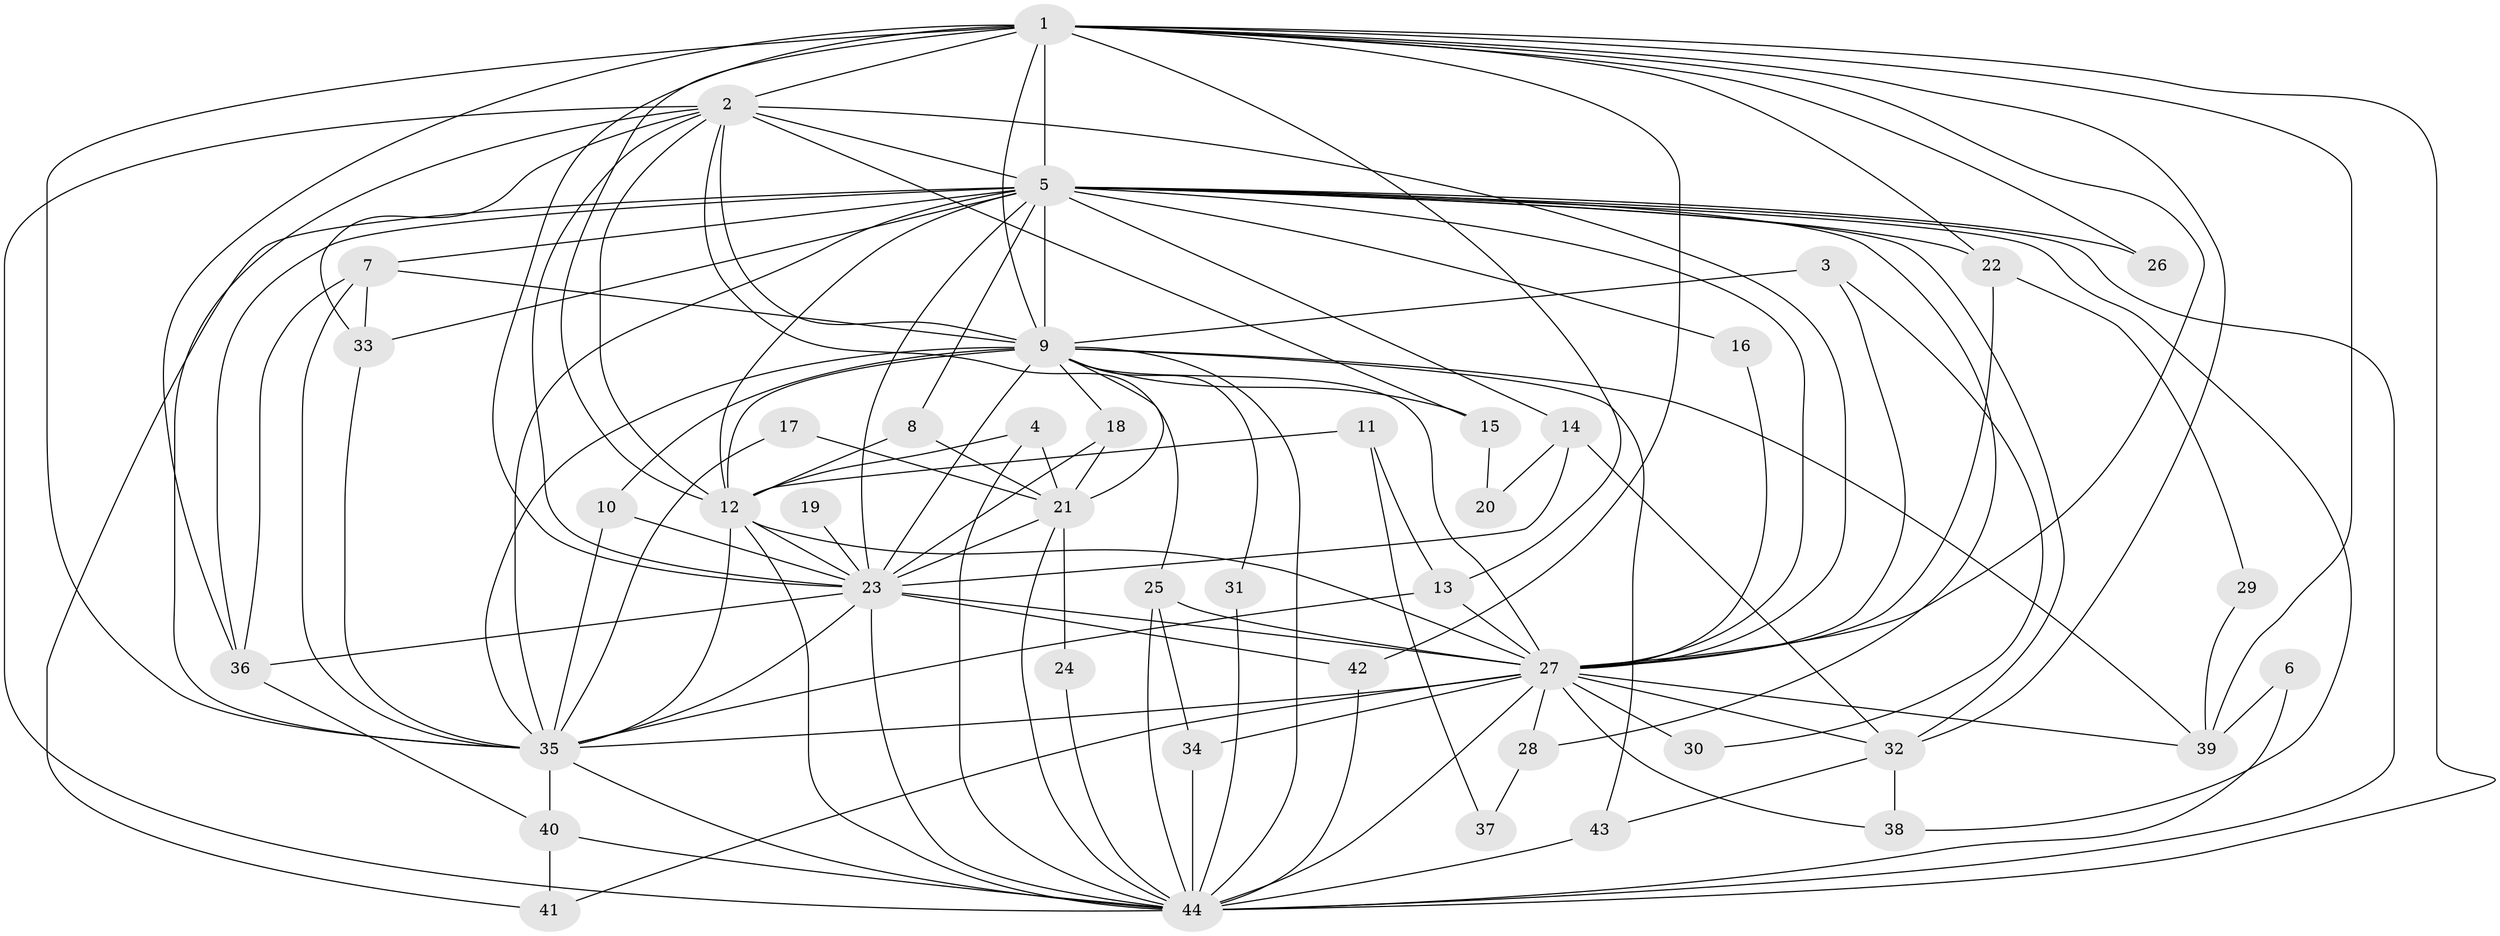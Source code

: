 // original degree distribution, {13: 0.022988505747126436, 24: 0.011494252873563218, 26: 0.011494252873563218, 17: 0.011494252873563218, 22: 0.011494252873563218, 25: 0.011494252873563218, 18: 0.022988505747126436, 14: 0.011494252873563218, 7: 0.011494252873563218, 6: 0.011494252873563218, 8: 0.011494252873563218, 4: 0.04597701149425287, 3: 0.25287356321839083, 2: 0.5172413793103449, 5: 0.034482758620689655}
// Generated by graph-tools (version 1.1) at 2025/36/03/04/25 23:36:25]
// undirected, 44 vertices, 127 edges
graph export_dot {
  node [color=gray90,style=filled];
  1;
  2;
  3;
  4;
  5;
  6;
  7;
  8;
  9;
  10;
  11;
  12;
  13;
  14;
  15;
  16;
  17;
  18;
  19;
  20;
  21;
  22;
  23;
  24;
  25;
  26;
  27;
  28;
  29;
  30;
  31;
  32;
  33;
  34;
  35;
  36;
  37;
  38;
  39;
  40;
  41;
  42;
  43;
  44;
  1 -- 2 [weight=2.0];
  1 -- 5 [weight=2.0];
  1 -- 9 [weight=2.0];
  1 -- 12 [weight=3.0];
  1 -- 13 [weight=1.0];
  1 -- 22 [weight=1.0];
  1 -- 23 [weight=2.0];
  1 -- 26 [weight=1.0];
  1 -- 27 [weight=2.0];
  1 -- 32 [weight=1.0];
  1 -- 35 [weight=2.0];
  1 -- 36 [weight=1.0];
  1 -- 39 [weight=2.0];
  1 -- 42 [weight=1.0];
  1 -- 44 [weight=2.0];
  2 -- 5 [weight=1.0];
  2 -- 9 [weight=2.0];
  2 -- 12 [weight=1.0];
  2 -- 15 [weight=1.0];
  2 -- 23 [weight=1.0];
  2 -- 25 [weight=1.0];
  2 -- 27 [weight=1.0];
  2 -- 33 [weight=1.0];
  2 -- 35 [weight=1.0];
  2 -- 44 [weight=1.0];
  3 -- 9 [weight=1.0];
  3 -- 27 [weight=1.0];
  3 -- 30 [weight=1.0];
  4 -- 12 [weight=1.0];
  4 -- 21 [weight=1.0];
  4 -- 44 [weight=1.0];
  5 -- 7 [weight=1.0];
  5 -- 8 [weight=1.0];
  5 -- 9 [weight=2.0];
  5 -- 12 [weight=1.0];
  5 -- 14 [weight=1.0];
  5 -- 16 [weight=1.0];
  5 -- 22 [weight=1.0];
  5 -- 23 [weight=1.0];
  5 -- 26 [weight=2.0];
  5 -- 27 [weight=1.0];
  5 -- 28 [weight=1.0];
  5 -- 32 [weight=1.0];
  5 -- 33 [weight=1.0];
  5 -- 35 [weight=2.0];
  5 -- 36 [weight=1.0];
  5 -- 38 [weight=1.0];
  5 -- 41 [weight=1.0];
  5 -- 44 [weight=1.0];
  6 -- 39 [weight=1.0];
  6 -- 44 [weight=1.0];
  7 -- 9 [weight=1.0];
  7 -- 33 [weight=1.0];
  7 -- 35 [weight=1.0];
  7 -- 36 [weight=1.0];
  8 -- 12 [weight=1.0];
  8 -- 21 [weight=1.0];
  9 -- 10 [weight=1.0];
  9 -- 12 [weight=1.0];
  9 -- 15 [weight=2.0];
  9 -- 18 [weight=1.0];
  9 -- 21 [weight=1.0];
  9 -- 23 [weight=1.0];
  9 -- 27 [weight=1.0];
  9 -- 31 [weight=1.0];
  9 -- 35 [weight=1.0];
  9 -- 39 [weight=1.0];
  9 -- 43 [weight=1.0];
  9 -- 44 [weight=2.0];
  10 -- 23 [weight=1.0];
  10 -- 35 [weight=1.0];
  11 -- 12 [weight=1.0];
  11 -- 13 [weight=1.0];
  11 -- 37 [weight=1.0];
  12 -- 23 [weight=1.0];
  12 -- 27 [weight=3.0];
  12 -- 35 [weight=2.0];
  12 -- 44 [weight=3.0];
  13 -- 27 [weight=1.0];
  13 -- 35 [weight=1.0];
  14 -- 20 [weight=1.0];
  14 -- 23 [weight=1.0];
  14 -- 32 [weight=1.0];
  15 -- 20 [weight=1.0];
  16 -- 27 [weight=1.0];
  17 -- 21 [weight=1.0];
  17 -- 35 [weight=1.0];
  18 -- 21 [weight=1.0];
  18 -- 23 [weight=1.0];
  19 -- 23 [weight=1.0];
  21 -- 23 [weight=1.0];
  21 -- 24 [weight=1.0];
  21 -- 44 [weight=1.0];
  22 -- 27 [weight=1.0];
  22 -- 29 [weight=1.0];
  23 -- 27 [weight=2.0];
  23 -- 35 [weight=1.0];
  23 -- 36 [weight=1.0];
  23 -- 42 [weight=1.0];
  23 -- 44 [weight=1.0];
  24 -- 44 [weight=1.0];
  25 -- 27 [weight=1.0];
  25 -- 34 [weight=1.0];
  25 -- 44 [weight=1.0];
  27 -- 28 [weight=1.0];
  27 -- 30 [weight=2.0];
  27 -- 32 [weight=2.0];
  27 -- 34 [weight=1.0];
  27 -- 35 [weight=1.0];
  27 -- 38 [weight=1.0];
  27 -- 39 [weight=1.0];
  27 -- 41 [weight=1.0];
  27 -- 44 [weight=1.0];
  28 -- 37 [weight=1.0];
  29 -- 39 [weight=1.0];
  31 -- 44 [weight=1.0];
  32 -- 38 [weight=1.0];
  32 -- 43 [weight=1.0];
  33 -- 35 [weight=1.0];
  34 -- 44 [weight=1.0];
  35 -- 40 [weight=1.0];
  35 -- 44 [weight=1.0];
  36 -- 40 [weight=1.0];
  40 -- 41 [weight=1.0];
  40 -- 44 [weight=1.0];
  42 -- 44 [weight=1.0];
  43 -- 44 [weight=2.0];
}

